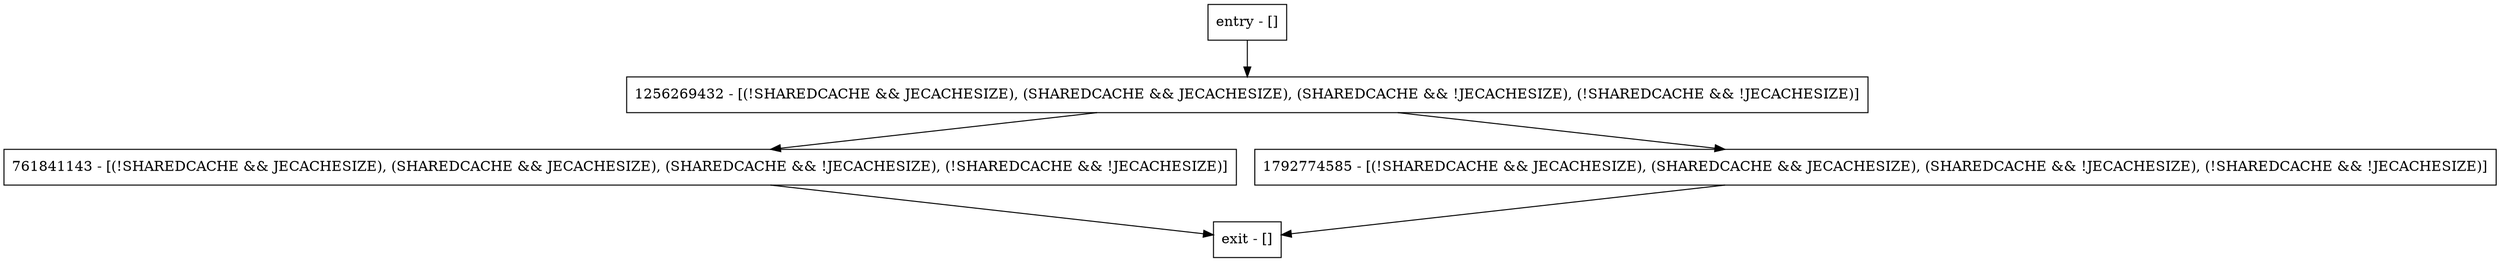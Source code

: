 digraph getBooleanVal {
node [shape=record];
entry [label="entry - []"];
exit [label="exit - []"];
1256269432 [label="1256269432 - [(!SHAREDCACHE && JECACHESIZE), (SHAREDCACHE && JECACHESIZE), (SHAREDCACHE && !JECACHESIZE), (!SHAREDCACHE && !JECACHESIZE)]"];
761841143 [label="761841143 - [(!SHAREDCACHE && JECACHESIZE), (SHAREDCACHE && JECACHESIZE), (SHAREDCACHE && !JECACHESIZE), (!SHAREDCACHE && !JECACHESIZE)]"];
1792774585 [label="1792774585 - [(!SHAREDCACHE && JECACHESIZE), (SHAREDCACHE && JECACHESIZE), (SHAREDCACHE && !JECACHESIZE), (!SHAREDCACHE && !JECACHESIZE)]"];
entry;
exit;
entry -> 1256269432;
1256269432 -> 761841143;
1256269432 -> 1792774585;
761841143 -> exit;
1792774585 -> exit;
}

